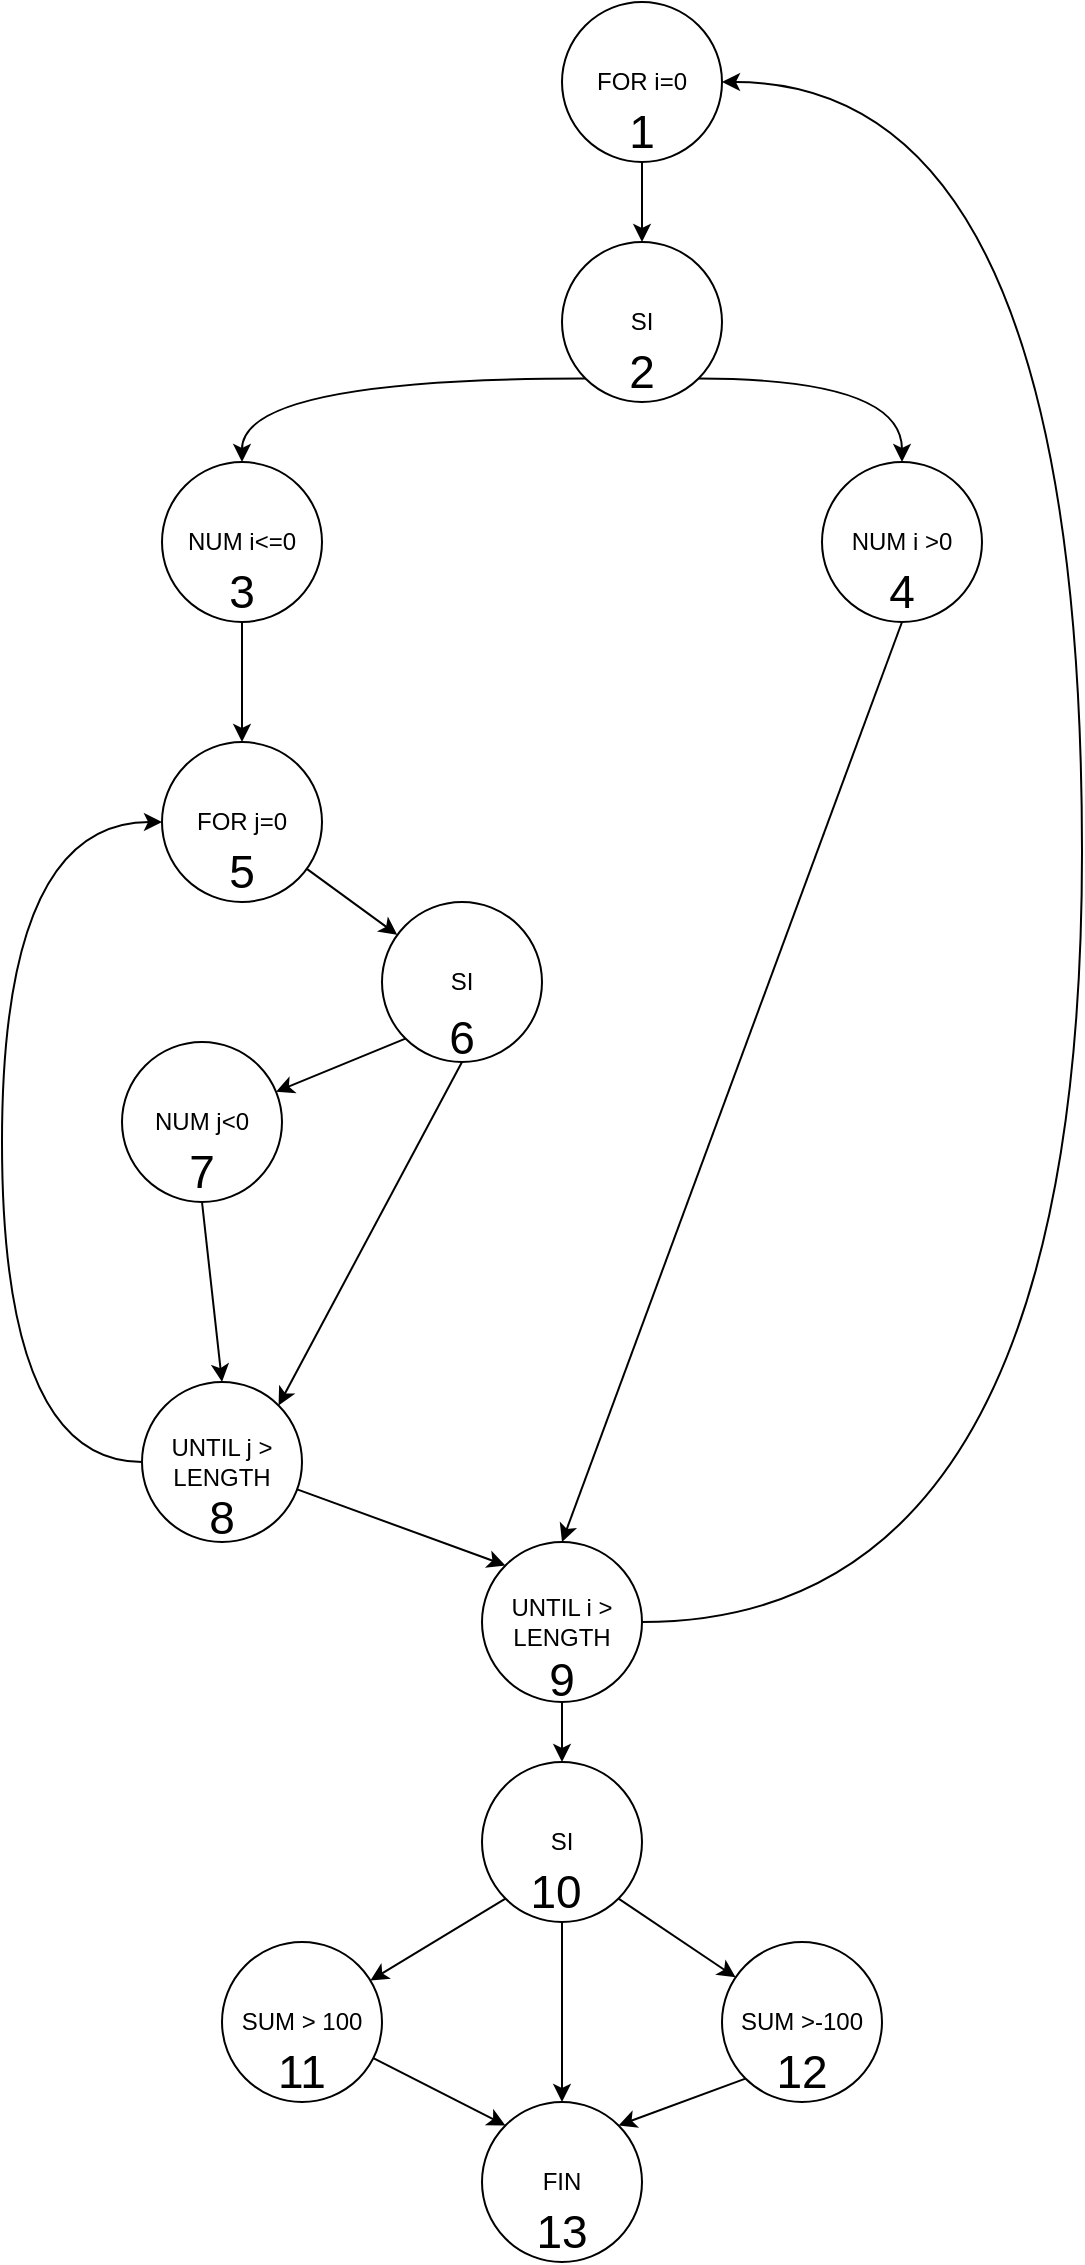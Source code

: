 <mxfile version="20.8.3" type="github">
  <diagram id="t1IEVMOMDY2Itv3itoXV" name="Página-1">
    <mxGraphModel dx="1990" dy="1263" grid="1" gridSize="10" guides="1" tooltips="1" connect="1" arrows="1" fold="1" page="1" pageScale="1" pageWidth="827" pageHeight="1169" math="0" shadow="0">
      <root>
        <mxCell id="0" />
        <mxCell id="1" parent="0" />
        <mxCell id="Q3T6uinJwQpiYye8H8px-16" style="edgeStyle=none;rounded=0;orthogonalLoop=1;jettySize=auto;html=1;exitX=0.5;exitY=1;exitDx=0;exitDy=0;entryX=0.5;entryY=0;entryDx=0;entryDy=0;" parent="1" source="Q3T6uinJwQpiYye8H8px-1" target="Q3T6uinJwQpiYye8H8px-4" edge="1">
          <mxGeometry relative="1" as="geometry" />
        </mxCell>
        <mxCell id="Q3T6uinJwQpiYye8H8px-1" value="FOR i=0" style="ellipse;whiteSpace=wrap;html=1;aspect=fixed;" parent="1" vertex="1">
          <mxGeometry x="384" y="17" width="80" height="80" as="geometry" />
        </mxCell>
        <mxCell id="Q3T6uinJwQpiYye8H8px-3" style="edgeStyle=orthogonalEdgeStyle;rounded=0;orthogonalLoop=1;jettySize=auto;html=1;exitX=1;exitY=0.5;exitDx=0;exitDy=0;entryX=1;entryY=0.5;entryDx=0;entryDy=0;curved=1;" parent="1" source="Q3T6uinJwQpiYye8H8px-2" target="Q3T6uinJwQpiYye8H8px-1" edge="1">
          <mxGeometry relative="1" as="geometry">
            <Array as="points">
              <mxPoint x="644" y="827" />
              <mxPoint x="644" y="57" />
            </Array>
          </mxGeometry>
        </mxCell>
        <mxCell id="Q3T6uinJwQpiYye8H8px-25" style="edgeStyle=none;rounded=0;orthogonalLoop=1;jettySize=auto;html=1;exitX=0.5;exitY=1;exitDx=0;exitDy=0;" parent="1" source="Q3T6uinJwQpiYye8H8px-2" target="Q3T6uinJwQpiYye8H8px-24" edge="1">
          <mxGeometry relative="1" as="geometry" />
        </mxCell>
        <mxCell id="Q3T6uinJwQpiYye8H8px-2" value="UNTIL i &amp;gt; LENGTH" style="ellipse;whiteSpace=wrap;html=1;aspect=fixed;" parent="1" vertex="1">
          <mxGeometry x="344" y="787" width="80" height="80" as="geometry" />
        </mxCell>
        <mxCell id="Q3T6uinJwQpiYye8H8px-7" style="edgeStyle=orthogonalEdgeStyle;curved=1;rounded=0;orthogonalLoop=1;jettySize=auto;html=1;exitX=1;exitY=1;exitDx=0;exitDy=0;entryX=0.5;entryY=0;entryDx=0;entryDy=0;" parent="1" source="Q3T6uinJwQpiYye8H8px-4" target="Q3T6uinJwQpiYye8H8px-6" edge="1">
          <mxGeometry relative="1" as="geometry" />
        </mxCell>
        <mxCell id="Q3T6uinJwQpiYye8H8px-8" style="edgeStyle=orthogonalEdgeStyle;curved=1;rounded=0;orthogonalLoop=1;jettySize=auto;html=1;exitX=0;exitY=1;exitDx=0;exitDy=0;entryX=0.5;entryY=0;entryDx=0;entryDy=0;" parent="1" source="Q3T6uinJwQpiYye8H8px-4" target="Q3T6uinJwQpiYye8H8px-5" edge="1">
          <mxGeometry relative="1" as="geometry" />
        </mxCell>
        <mxCell id="Q3T6uinJwQpiYye8H8px-4" value="SI" style="ellipse;whiteSpace=wrap;html=1;aspect=fixed;" parent="1" vertex="1">
          <mxGeometry x="384" y="137" width="80" height="80" as="geometry" />
        </mxCell>
        <mxCell id="Q3T6uinJwQpiYye8H8px-11" style="edgeStyle=none;rounded=0;orthogonalLoop=1;jettySize=auto;html=1;exitX=0.5;exitY=1;exitDx=0;exitDy=0;" parent="1" source="Q3T6uinJwQpiYye8H8px-5" target="Q3T6uinJwQpiYye8H8px-10" edge="1">
          <mxGeometry relative="1" as="geometry" />
        </mxCell>
        <mxCell id="Q3T6uinJwQpiYye8H8px-5" value="NUM i&amp;lt;=0" style="ellipse;whiteSpace=wrap;html=1;aspect=fixed;" parent="1" vertex="1">
          <mxGeometry x="184" y="247" width="80" height="80" as="geometry" />
        </mxCell>
        <mxCell id="Q3T6uinJwQpiYye8H8px-9" style="rounded=0;orthogonalLoop=1;jettySize=auto;html=1;exitX=0.5;exitY=1;exitDx=0;exitDy=0;entryX=0.5;entryY=0;entryDx=0;entryDy=0;" parent="1" source="Q3T6uinJwQpiYye8H8px-6" target="Q3T6uinJwQpiYye8H8px-2" edge="1">
          <mxGeometry relative="1" as="geometry" />
        </mxCell>
        <mxCell id="Q3T6uinJwQpiYye8H8px-6" value="NUM i &amp;gt;0" style="ellipse;whiteSpace=wrap;html=1;aspect=fixed;" parent="1" vertex="1">
          <mxGeometry x="514" y="247" width="80" height="80" as="geometry" />
        </mxCell>
        <mxCell id="Q3T6uinJwQpiYye8H8px-19" style="edgeStyle=none;rounded=0;orthogonalLoop=1;jettySize=auto;html=1;" parent="1" source="Q3T6uinJwQpiYye8H8px-10" target="Q3T6uinJwQpiYye8H8px-18" edge="1">
          <mxGeometry relative="1" as="geometry" />
        </mxCell>
        <mxCell id="Q3T6uinJwQpiYye8H8px-10" value="FOR j=0" style="ellipse;whiteSpace=wrap;html=1;aspect=fixed;" parent="1" vertex="1">
          <mxGeometry x="184" y="387" width="80" height="80" as="geometry" />
        </mxCell>
        <mxCell id="Q3T6uinJwQpiYye8H8px-15" style="edgeStyle=orthogonalEdgeStyle;rounded=0;orthogonalLoop=1;jettySize=auto;html=1;exitX=0;exitY=0.5;exitDx=0;exitDy=0;entryX=0;entryY=0.5;entryDx=0;entryDy=0;curved=1;" parent="1" source="Q3T6uinJwQpiYye8H8px-12" target="Q3T6uinJwQpiYye8H8px-10" edge="1">
          <mxGeometry relative="1" as="geometry">
            <Array as="points">
              <mxPoint x="104" y="747" />
              <mxPoint x="104" y="427" />
            </Array>
          </mxGeometry>
        </mxCell>
        <mxCell id="Q3T6uinJwQpiYye8H8px-17" style="edgeStyle=none;rounded=0;orthogonalLoop=1;jettySize=auto;html=1;entryX=0;entryY=0;entryDx=0;entryDy=0;" parent="1" source="Q3T6uinJwQpiYye8H8px-12" target="Q3T6uinJwQpiYye8H8px-2" edge="1">
          <mxGeometry relative="1" as="geometry" />
        </mxCell>
        <mxCell id="Q3T6uinJwQpiYye8H8px-12" value="UNTIL j &amp;gt; LENGTH" style="ellipse;whiteSpace=wrap;html=1;aspect=fixed;" parent="1" vertex="1">
          <mxGeometry x="174" y="707" width="80" height="80" as="geometry" />
        </mxCell>
        <mxCell id="Q3T6uinJwQpiYye8H8px-21" style="edgeStyle=none;rounded=0;orthogonalLoop=1;jettySize=auto;html=1;exitX=0;exitY=1;exitDx=0;exitDy=0;" parent="1" source="Q3T6uinJwQpiYye8H8px-18" target="Q3T6uinJwQpiYye8H8px-20" edge="1">
          <mxGeometry relative="1" as="geometry" />
        </mxCell>
        <mxCell id="Q3T6uinJwQpiYye8H8px-22" style="edgeStyle=none;rounded=0;orthogonalLoop=1;jettySize=auto;html=1;exitX=0.5;exitY=1;exitDx=0;exitDy=0;entryX=1;entryY=0;entryDx=0;entryDy=0;" parent="1" source="Q3T6uinJwQpiYye8H8px-18" target="Q3T6uinJwQpiYye8H8px-12" edge="1">
          <mxGeometry relative="1" as="geometry" />
        </mxCell>
        <mxCell id="Q3T6uinJwQpiYye8H8px-18" value="SI" style="ellipse;whiteSpace=wrap;html=1;aspect=fixed;" parent="1" vertex="1">
          <mxGeometry x="294" y="467" width="80" height="80" as="geometry" />
        </mxCell>
        <mxCell id="Q3T6uinJwQpiYye8H8px-23" style="edgeStyle=none;rounded=0;orthogonalLoop=1;jettySize=auto;html=1;exitX=0.5;exitY=1;exitDx=0;exitDy=0;entryX=0.5;entryY=0;entryDx=0;entryDy=0;" parent="1" source="Q3T6uinJwQpiYye8H8px-20" target="Q3T6uinJwQpiYye8H8px-12" edge="1">
          <mxGeometry relative="1" as="geometry" />
        </mxCell>
        <mxCell id="Q3T6uinJwQpiYye8H8px-20" value="NUM j&amp;lt;0" style="ellipse;whiteSpace=wrap;html=1;aspect=fixed;" parent="1" vertex="1">
          <mxGeometry x="164" y="537" width="80" height="80" as="geometry" />
        </mxCell>
        <mxCell id="Q3T6uinJwQpiYye8H8px-27" style="edgeStyle=none;rounded=0;orthogonalLoop=1;jettySize=auto;html=1;exitX=0;exitY=1;exitDx=0;exitDy=0;" parent="1" source="Q3T6uinJwQpiYye8H8px-24" target="Q3T6uinJwQpiYye8H8px-26" edge="1">
          <mxGeometry relative="1" as="geometry" />
        </mxCell>
        <mxCell id="Q3T6uinJwQpiYye8H8px-32" style="edgeStyle=none;rounded=0;orthogonalLoop=1;jettySize=auto;html=1;exitX=1;exitY=1;exitDx=0;exitDy=0;" parent="1" source="Q3T6uinJwQpiYye8H8px-24" target="Q3T6uinJwQpiYye8H8px-31" edge="1">
          <mxGeometry relative="1" as="geometry" />
        </mxCell>
        <mxCell id="Q3T6uinJwQpiYye8H8px-34" style="edgeStyle=none;rounded=0;orthogonalLoop=1;jettySize=auto;html=1;exitX=0.5;exitY=1;exitDx=0;exitDy=0;entryX=0.5;entryY=0;entryDx=0;entryDy=0;" parent="1" source="Q3T6uinJwQpiYye8H8px-24" target="Q3T6uinJwQpiYye8H8px-28" edge="1">
          <mxGeometry relative="1" as="geometry" />
        </mxCell>
        <mxCell id="Q3T6uinJwQpiYye8H8px-24" value="SI" style="ellipse;whiteSpace=wrap;html=1;aspect=fixed;" parent="1" vertex="1">
          <mxGeometry x="344" y="897" width="80" height="80" as="geometry" />
        </mxCell>
        <mxCell id="Q3T6uinJwQpiYye8H8px-29" style="edgeStyle=none;rounded=0;orthogonalLoop=1;jettySize=auto;html=1;entryX=0;entryY=0;entryDx=0;entryDy=0;" parent="1" source="Q3T6uinJwQpiYye8H8px-26" target="Q3T6uinJwQpiYye8H8px-28" edge="1">
          <mxGeometry relative="1" as="geometry">
            <mxPoint x="370" y="1080" as="targetPoint" />
          </mxGeometry>
        </mxCell>
        <mxCell id="Q3T6uinJwQpiYye8H8px-26" value="SUM &amp;gt; 100" style="ellipse;whiteSpace=wrap;html=1;aspect=fixed;" parent="1" vertex="1">
          <mxGeometry x="214" y="987" width="80" height="80" as="geometry" />
        </mxCell>
        <mxCell id="Q3T6uinJwQpiYye8H8px-28" value="FIN" style="ellipse;whiteSpace=wrap;html=1;aspect=fixed;" parent="1" vertex="1">
          <mxGeometry x="344" y="1067" width="80" height="80" as="geometry" />
        </mxCell>
        <mxCell id="Q3T6uinJwQpiYye8H8px-33" style="edgeStyle=none;rounded=0;orthogonalLoop=1;jettySize=auto;html=1;exitX=0;exitY=1;exitDx=0;exitDy=0;entryX=1;entryY=0;entryDx=0;entryDy=0;" parent="1" source="Q3T6uinJwQpiYye8H8px-31" target="Q3T6uinJwQpiYye8H8px-28" edge="1">
          <mxGeometry relative="1" as="geometry">
            <mxPoint x="420" y="1100" as="targetPoint" />
          </mxGeometry>
        </mxCell>
        <mxCell id="Q3T6uinJwQpiYye8H8px-31" value="SUM &amp;gt;-100" style="ellipse;whiteSpace=wrap;html=1;aspect=fixed;" parent="1" vertex="1">
          <mxGeometry x="464" y="987" width="80" height="80" as="geometry" />
        </mxCell>
        <mxCell id="kOnjoAxCmN57vnu66Ghy-1" value="&lt;font style=&quot;font-size: 23px;&quot;&gt;1&lt;/font&gt;" style="text;strokeColor=none;align=center;fillColor=none;html=1;verticalAlign=middle;whiteSpace=wrap;rounded=0;" vertex="1" parent="1">
          <mxGeometry x="394" y="67" width="60" height="30" as="geometry" />
        </mxCell>
        <mxCell id="kOnjoAxCmN57vnu66Ghy-2" value="&lt;font style=&quot;font-size: 23px;&quot;&gt;2&lt;/font&gt;" style="text;strokeColor=none;align=center;fillColor=none;html=1;verticalAlign=middle;whiteSpace=wrap;rounded=0;" vertex="1" parent="1">
          <mxGeometry x="394" y="187" width="60" height="30" as="geometry" />
        </mxCell>
        <mxCell id="kOnjoAxCmN57vnu66Ghy-3" value="&lt;font style=&quot;font-size: 23px;&quot;&gt;3&lt;/font&gt;" style="text;strokeColor=none;align=center;fillColor=none;html=1;verticalAlign=middle;whiteSpace=wrap;rounded=0;" vertex="1" parent="1">
          <mxGeometry x="194" y="297" width="60" height="30" as="geometry" />
        </mxCell>
        <mxCell id="kOnjoAxCmN57vnu66Ghy-4" value="&lt;font style=&quot;font-size: 23px;&quot;&gt;4&lt;/font&gt;" style="text;strokeColor=none;align=center;fillColor=none;html=1;verticalAlign=middle;whiteSpace=wrap;rounded=0;" vertex="1" parent="1">
          <mxGeometry x="524" y="297" width="60" height="30" as="geometry" />
        </mxCell>
        <mxCell id="kOnjoAxCmN57vnu66Ghy-5" value="&lt;font style=&quot;font-size: 23px;&quot;&gt;5&lt;/font&gt;" style="text;strokeColor=none;align=center;fillColor=none;html=1;verticalAlign=middle;whiteSpace=wrap;rounded=0;" vertex="1" parent="1">
          <mxGeometry x="194" y="437" width="60" height="30" as="geometry" />
        </mxCell>
        <mxCell id="kOnjoAxCmN57vnu66Ghy-6" value="&lt;font style=&quot;font-size: 23px;&quot;&gt;6&lt;/font&gt;" style="text;strokeColor=none;align=center;fillColor=none;html=1;verticalAlign=middle;whiteSpace=wrap;rounded=0;" vertex="1" parent="1">
          <mxGeometry x="304" y="520" width="60" height="30" as="geometry" />
        </mxCell>
        <mxCell id="kOnjoAxCmN57vnu66Ghy-7" value="&lt;font style=&quot;font-size: 23px;&quot;&gt;7&lt;/font&gt;" style="text;strokeColor=none;align=center;fillColor=none;html=1;verticalAlign=middle;whiteSpace=wrap;rounded=0;" vertex="1" parent="1">
          <mxGeometry x="174" y="587" width="60" height="30" as="geometry" />
        </mxCell>
        <mxCell id="kOnjoAxCmN57vnu66Ghy-8" value="&lt;font style=&quot;font-size: 23px;&quot;&gt;8&lt;/font&gt;" style="text;strokeColor=none;align=center;fillColor=none;html=1;verticalAlign=middle;whiteSpace=wrap;rounded=0;" vertex="1" parent="1">
          <mxGeometry x="184" y="760" width="60" height="30" as="geometry" />
        </mxCell>
        <mxCell id="kOnjoAxCmN57vnu66Ghy-9" value="&lt;font style=&quot;font-size: 23px;&quot;&gt;9&lt;/font&gt;" style="text;strokeColor=none;align=center;fillColor=none;html=1;verticalAlign=middle;whiteSpace=wrap;rounded=0;" vertex="1" parent="1">
          <mxGeometry x="354" y="841" width="60" height="30" as="geometry" />
        </mxCell>
        <mxCell id="kOnjoAxCmN57vnu66Ghy-10" value="&lt;font style=&quot;font-size: 23px;&quot;&gt;10&lt;/font&gt;" style="text;strokeColor=none;align=center;fillColor=none;html=1;verticalAlign=middle;whiteSpace=wrap;rounded=0;" vertex="1" parent="1">
          <mxGeometry x="351" y="947" width="60" height="30" as="geometry" />
        </mxCell>
        <mxCell id="kOnjoAxCmN57vnu66Ghy-11" value="&lt;font style=&quot;font-size: 23px;&quot;&gt;11&lt;/font&gt;" style="text;strokeColor=none;align=center;fillColor=none;html=1;verticalAlign=middle;whiteSpace=wrap;rounded=0;" vertex="1" parent="1">
          <mxGeometry x="224" y="1037" width="60" height="30" as="geometry" />
        </mxCell>
        <mxCell id="kOnjoAxCmN57vnu66Ghy-12" value="&lt;font style=&quot;font-size: 23px;&quot;&gt;12&lt;/font&gt;" style="text;strokeColor=none;align=center;fillColor=none;html=1;verticalAlign=middle;whiteSpace=wrap;rounded=0;" vertex="1" parent="1">
          <mxGeometry x="474" y="1037" width="60" height="30" as="geometry" />
        </mxCell>
        <mxCell id="kOnjoAxCmN57vnu66Ghy-13" value="&lt;font style=&quot;font-size: 23px;&quot;&gt;13&lt;/font&gt;" style="text;strokeColor=none;align=center;fillColor=none;html=1;verticalAlign=middle;whiteSpace=wrap;rounded=0;" vertex="1" parent="1">
          <mxGeometry x="354" y="1117" width="60" height="30" as="geometry" />
        </mxCell>
      </root>
    </mxGraphModel>
  </diagram>
</mxfile>
